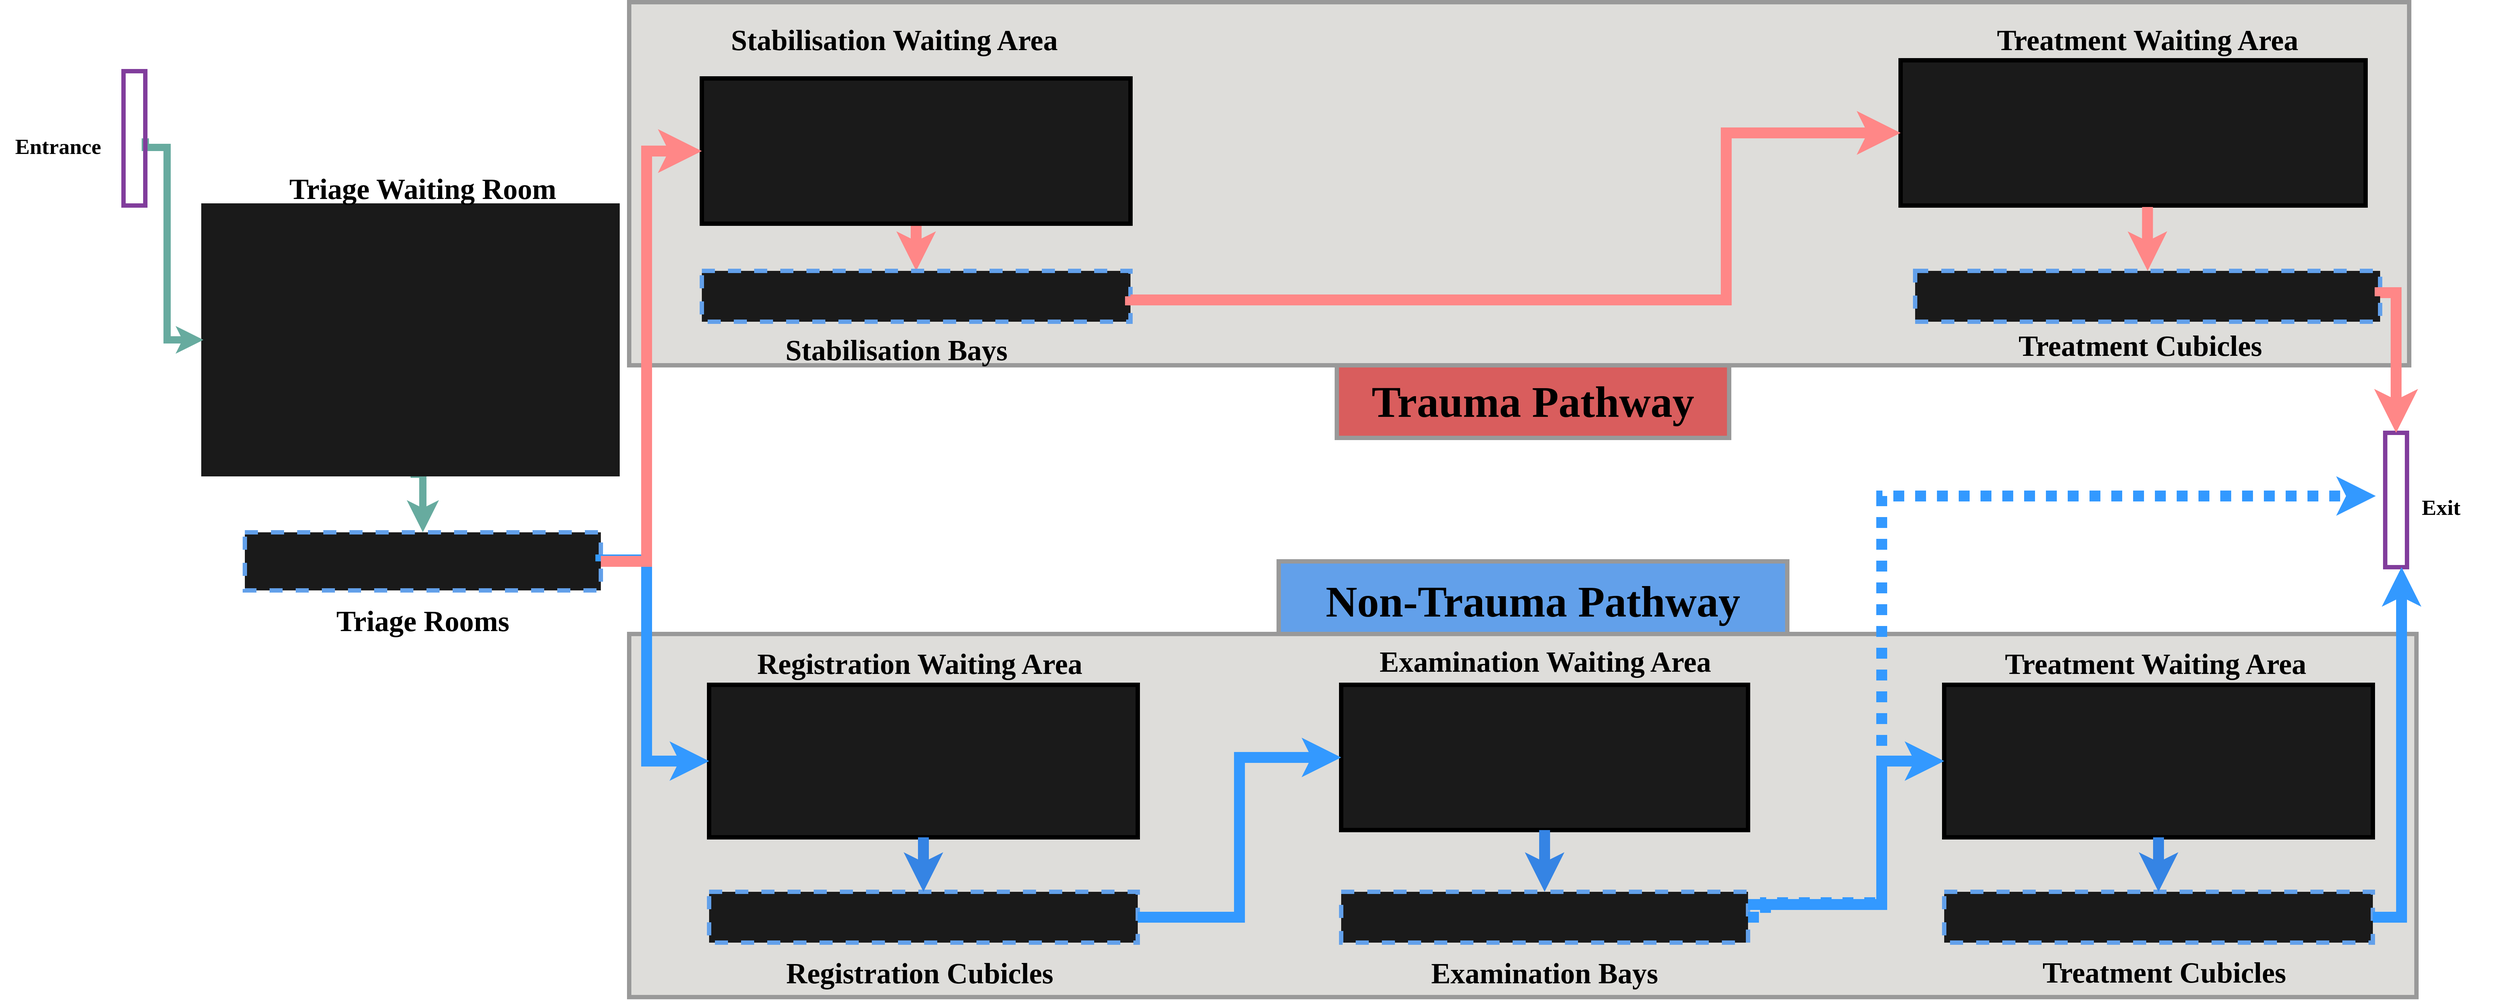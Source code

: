 <mxfile version="22.0.8" type="device">
  <diagram name="Page-1" id="naOOaUHlWIg6g84lMF8M">
    <mxGraphModel dx="4148" dy="2119" grid="1" gridSize="10" guides="1" tooltips="1" connect="1" arrows="1" fold="1" page="1" pageScale="1" pageWidth="600" pageHeight="475" math="0" shadow="0">
      <root>
        <mxCell id="0" />
        <mxCell id="1" parent="0" />
        <mxCell id="oj8sMwRd8QXnQj2qeah--25" value="" style="rounded=0;whiteSpace=wrap;html=1;fillColor=#62a0ea;strokeColor=#999999;strokeWidth=6;" vertex="1" parent="1">
          <mxGeometry x="1760" y="310" width="700" height="100" as="geometry" />
        </mxCell>
        <mxCell id="oj8sMwRd8QXnQj2qeah--24" value="" style="rounded=0;whiteSpace=wrap;html=1;fillColor=#D95D5D;strokeColor=#999999;strokeWidth=6;" vertex="1" parent="1">
          <mxGeometry x="1840" y="40" width="540" height="100" as="geometry" />
        </mxCell>
        <mxCell id="HKGf76yf_YqV7RcBEFJk-47" style="edgeStyle=orthogonalEdgeStyle;rounded=0;orthogonalLoop=1;jettySize=auto;html=1;exitX=0.5;exitY=1;exitDx=0;exitDy=0;strokeWidth=10;strokeColor=#67AB9F;endSize=12;" parent="1" source="HKGf76yf_YqV7RcBEFJk-2" target="HKGf76yf_YqV7RcBEFJk-3" edge="1">
          <mxGeometry relative="1" as="geometry">
            <Array as="points">
              <mxPoint x="582" y="190" />
            </Array>
          </mxGeometry>
        </mxCell>
        <mxCell id="HKGf76yf_YqV7RcBEFJk-2" value="" style="rounded=0;whiteSpace=wrap;html=1;fillColor=#1A1A1A;strokeColor=#191919;strokeWidth=6;" parent="1" vertex="1">
          <mxGeometry x="280" y="-180" width="570" height="370" as="geometry" />
        </mxCell>
        <mxCell id="HKGf76yf_YqV7RcBEFJk-3" value="" style="rounded=0;whiteSpace=wrap;html=1;fillColor=#1A1A1A;strokeColor=#62a0ea;strokeWidth=6;dashed=1;" parent="1" vertex="1">
          <mxGeometry x="337" y="270" width="490" height="80" as="geometry" />
        </mxCell>
        <mxCell id="HKGf76yf_YqV7RcBEFJk-46" style="edgeStyle=orthogonalEdgeStyle;rounded=0;orthogonalLoop=1;jettySize=auto;html=1;exitX=1;exitY=0.5;exitDx=0;exitDy=0;entryX=0;entryY=0.5;entryDx=0;entryDy=0;strokeWidth=10;strokeColor=#67AB9F;" parent="1" source="HKGf76yf_YqV7RcBEFJk-9" target="HKGf76yf_YqV7RcBEFJk-2" edge="1">
          <mxGeometry relative="1" as="geometry">
            <Array as="points">
              <mxPoint x="200" y="-260" />
              <mxPoint x="230" y="-260" />
              <mxPoint x="230" y="5" />
            </Array>
          </mxGeometry>
        </mxCell>
        <mxCell id="HKGf76yf_YqV7RcBEFJk-9" value="" style="rounded=0;whiteSpace=wrap;html=1;fillColor=none;strokeColor=#813d9c;strokeWidth=6;" parent="1" vertex="1">
          <mxGeometry x="170" y="-365" width="30" height="185" as="geometry" />
        </mxCell>
        <mxCell id="HKGf76yf_YqV7RcBEFJk-17" value="&lt;font style=&quot;font-size: 60px;&quot; data-font-src=&quot;https://fonts.googleapis.com/css?family=Lexend&quot; face=&quot;Lexend&quot;&gt;&lt;b style=&quot;font-size: 60px;&quot;&gt;Non-Trauma Pathway&lt;/b&gt;&lt;br style=&quot;font-size: 60px;&quot;&gt;&lt;/font&gt;" style="text;html=1;strokeColor=none;fillColor=none;align=center;verticalAlign=middle;whiteSpace=wrap;rounded=0;fontSize=60;" parent="1" vertex="1">
          <mxGeometry x="1755" y="350" width="710" height="30" as="geometry" />
        </mxCell>
        <mxCell id="HKGf76yf_YqV7RcBEFJk-18" value="&lt;font style=&quot;font-size: 60px;&quot; data-font-src=&quot;https://fonts.googleapis.com/css?family=Lexend&quot;&gt;&lt;b style=&quot;font-size: 60px;&quot;&gt;Trauma Pathway&lt;/b&gt;&lt;br style=&quot;font-size: 60px;&quot;&gt;&lt;/font&gt;" style="text;html=1;strokeColor=none;fillColor=none;align=center;verticalAlign=middle;whiteSpace=wrap;rounded=0;fontSize=60;fontFamily=Lexend;fontSource=https%3A%2F%2Ffonts.googleapis.com%2Fcss%3Ffamily%3DLexend;" parent="1" vertex="1">
          <mxGeometry x="1032" y="75" width="2156" height="30" as="geometry" />
        </mxCell>
        <mxCell id="HKGf76yf_YqV7RcBEFJk-30" value="" style="rounded=0;whiteSpace=wrap;html=1;fillColor=none;strokeColor=#813d9c;strokeWidth=6;" parent="1" vertex="1">
          <mxGeometry x="3283" y="133" width="30" height="185" as="geometry" />
        </mxCell>
        <mxCell id="oj8sMwRd8QXnQj2qeah--5" value="&lt;font style=&quot;font-size: 30px;&quot; face=&quot;Lexend&quot; data-font-src=&quot;https://fonts.googleapis.com/css?family=Lexend&quot;&gt;&lt;b&gt;Exit&lt;/b&gt;&lt;/font&gt;" style="text;html=1;strokeColor=none;fillColor=none;align=center;verticalAlign=middle;whiteSpace=wrap;rounded=0;fontSize=60;" vertex="1" parent="1">
          <mxGeometry x="3280" y="190" width="160" height="70" as="geometry" />
        </mxCell>
        <mxCell id="oj8sMwRd8QXnQj2qeah--6" value="&lt;font size=&quot;1&quot; face=&quot;Lexend&quot;&gt;&lt;b style=&quot;font-size: 30px;&quot;&gt;Entrance&lt;/b&gt;&lt;/font&gt;" style="text;html=1;strokeColor=none;fillColor=none;align=center;verticalAlign=middle;whiteSpace=wrap;rounded=0;fontSize=60;strokeWidth=30;" vertex="1" parent="1">
          <mxGeometry y="-307.5" width="160" height="70" as="geometry" />
        </mxCell>
        <mxCell id="oj8sMwRd8QXnQj2qeah--9" value="&lt;font style=&quot;font-size: 40px;&quot; face=&quot;Lexend&quot;&gt;&lt;b&gt;Triage Waiting Room&lt;br&gt;&lt;/b&gt;&lt;/font&gt;" style="text;html=1;strokeColor=none;fillColor=none;align=center;verticalAlign=middle;whiteSpace=wrap;rounded=0;fontSize=60;" vertex="1" parent="1">
          <mxGeometry x="362" y="-225" width="440" height="30" as="geometry" />
        </mxCell>
        <mxCell id="oj8sMwRd8QXnQj2qeah--10" value="&lt;font style=&quot;font-size: 40px;&quot; face=&quot;Lexend&quot;&gt;&lt;b&gt;Triage Rooms&lt;br&gt;&lt;/b&gt;&lt;/font&gt;" style="text;html=1;strokeColor=none;fillColor=none;align=center;verticalAlign=middle;whiteSpace=wrap;rounded=0;fontSize=60;" vertex="1" parent="1">
          <mxGeometry x="362" y="370" width="440" height="30" as="geometry" />
        </mxCell>
        <mxCell id="oj8sMwRd8QXnQj2qeah--32" value="" style="group" vertex="1" connectable="0" parent="1">
          <mxGeometry x="866" y="410" width="2460" height="500" as="geometry" />
        </mxCell>
        <mxCell id="oj8sMwRd8QXnQj2qeah--4" value="" style="rounded=0;whiteSpace=wrap;html=1;fillColor=#deddda;strokeColor=#999999;strokeWidth=6;labelBackgroundColor=#191919;" vertex="1" parent="oj8sMwRd8QXnQj2qeah--32">
          <mxGeometry width="2460" height="500" as="geometry" />
        </mxCell>
        <mxCell id="HKGf76yf_YqV7RcBEFJk-20" value="" style="rounded=0;whiteSpace=wrap;html=1;fillColor=#1A1A1A;strokeColor=#000000;strokeWidth=6;" parent="oj8sMwRd8QXnQj2qeah--32" vertex="1">
          <mxGeometry x="110" y="70" width="590" height="210" as="geometry" />
        </mxCell>
        <mxCell id="HKGf76yf_YqV7RcBEFJk-21" value="" style="rounded=0;whiteSpace=wrap;html=1;fillColor=#1A1A1A;strokeColor=#62a0ea;strokeWidth=6;dashed=1;" parent="oj8sMwRd8QXnQj2qeah--32" vertex="1">
          <mxGeometry x="110" y="355" width="590" height="70" as="geometry" />
        </mxCell>
        <mxCell id="HKGf76yf_YqV7RcBEFJk-45" style="edgeStyle=orthogonalEdgeStyle;rounded=0;orthogonalLoop=1;jettySize=auto;html=1;exitX=0.5;exitY=1;exitDx=0;exitDy=0;entryX=0.5;entryY=0;entryDx=0;entryDy=0;strokeWidth=15;strokeColor=#3584e4;" parent="oj8sMwRd8QXnQj2qeah--32" source="HKGf76yf_YqV7RcBEFJk-20" target="HKGf76yf_YqV7RcBEFJk-21" edge="1">
          <mxGeometry relative="1" as="geometry" />
        </mxCell>
        <mxCell id="HKGf76yf_YqV7RcBEFJk-22" value="" style="rounded=0;whiteSpace=wrap;html=1;fillColor=#1A1A1A;strokeColor=#000000;strokeWidth=6;" parent="oj8sMwRd8QXnQj2qeah--32" vertex="1">
          <mxGeometry x="980" y="70" width="560" height="200" as="geometry" />
        </mxCell>
        <mxCell id="oj8sMwRd8QXnQj2qeah--26" style="edgeStyle=orthogonalEdgeStyle;rounded=0;orthogonalLoop=1;jettySize=auto;html=1;exitX=1;exitY=0.5;exitDx=0;exitDy=0;entryX=0;entryY=0.5;entryDx=0;entryDy=0;strokeWidth=15;strokeColor=#3399FF;" edge="1" parent="oj8sMwRd8QXnQj2qeah--32" source="HKGf76yf_YqV7RcBEFJk-21" target="HKGf76yf_YqV7RcBEFJk-22">
          <mxGeometry relative="1" as="geometry" />
        </mxCell>
        <mxCell id="HKGf76yf_YqV7RcBEFJk-23" value="" style="rounded=0;whiteSpace=wrap;html=1;fillColor=#1A1A1A;strokeColor=#62a0ea;strokeWidth=6;dashed=1;" parent="oj8sMwRd8QXnQj2qeah--32" vertex="1">
          <mxGeometry x="980" y="355" width="560" height="70" as="geometry" />
        </mxCell>
        <mxCell id="HKGf76yf_YqV7RcBEFJk-43" style="edgeStyle=orthogonalEdgeStyle;rounded=0;orthogonalLoop=1;jettySize=auto;html=1;exitX=0.5;exitY=1;exitDx=0;exitDy=0;entryX=0.5;entryY=0;entryDx=0;entryDy=0;strokeWidth=15;strokeColor=#3584e4;" parent="oj8sMwRd8QXnQj2qeah--32" source="HKGf76yf_YqV7RcBEFJk-22" target="HKGf76yf_YqV7RcBEFJk-23" edge="1">
          <mxGeometry relative="1" as="geometry" />
        </mxCell>
        <mxCell id="HKGf76yf_YqV7RcBEFJk-26" value="" style="rounded=0;whiteSpace=wrap;html=1;fillColor=#1A1A1A;strokeColor=#000000;strokeWidth=6;" parent="oj8sMwRd8QXnQj2qeah--32" vertex="1">
          <mxGeometry x="1810" y="70" width="590" height="210" as="geometry" />
        </mxCell>
        <mxCell id="oj8sMwRd8QXnQj2qeah--28" style="edgeStyle=orthogonalEdgeStyle;rounded=0;orthogonalLoop=1;jettySize=auto;html=1;exitX=1;exitY=0.25;exitDx=0;exitDy=0;entryX=0;entryY=0.5;entryDx=0;entryDy=0;strokeWidth=15;strokeColor=#3399FF;" edge="1" parent="oj8sMwRd8QXnQj2qeah--32" source="HKGf76yf_YqV7RcBEFJk-23" target="HKGf76yf_YqV7RcBEFJk-26">
          <mxGeometry relative="1" as="geometry">
            <Array as="points">
              <mxPoint x="1724" y="373" />
              <mxPoint x="1724" y="175" />
            </Array>
          </mxGeometry>
        </mxCell>
        <mxCell id="HKGf76yf_YqV7RcBEFJk-27" value="" style="rounded=0;whiteSpace=wrap;html=1;fillColor=#1A1A1A;strokeColor=#62a0ea;strokeWidth=6;dashed=1;" parent="oj8sMwRd8QXnQj2qeah--32" vertex="1">
          <mxGeometry x="1810" y="355" width="590" height="70" as="geometry" />
        </mxCell>
        <mxCell id="HKGf76yf_YqV7RcBEFJk-41" style="edgeStyle=orthogonalEdgeStyle;rounded=0;orthogonalLoop=1;jettySize=auto;html=1;exitX=0.5;exitY=1;exitDx=0;exitDy=0;entryX=0.5;entryY=0;entryDx=0;entryDy=0;strokeWidth=15;strokeColor=#3584e4;" parent="oj8sMwRd8QXnQj2qeah--32" source="HKGf76yf_YqV7RcBEFJk-26" target="HKGf76yf_YqV7RcBEFJk-27" edge="1">
          <mxGeometry relative="1" as="geometry" />
        </mxCell>
        <mxCell id="oj8sMwRd8QXnQj2qeah--15" value="&lt;font face=&quot;Lexend&quot; style=&quot;font-size: 40px;&quot;&gt;&lt;b&gt;Registration Cubicles&lt;br&gt;&lt;/b&gt;&lt;/font&gt;" style="text;html=1;strokeColor=none;fillColor=none;align=center;verticalAlign=middle;whiteSpace=wrap;rounded=0;fontSize=60;" vertex="1" parent="oj8sMwRd8QXnQj2qeah--32">
          <mxGeometry x="110" y="445" width="580" height="30" as="geometry" />
        </mxCell>
        <mxCell id="oj8sMwRd8QXnQj2qeah--16" value="&lt;font face=&quot;Lexend&quot; style=&quot;font-size: 40px;&quot;&gt;&lt;b&gt;Examination Bays&lt;br&gt;&lt;/b&gt;&lt;/font&gt;" style="text;html=1;strokeColor=none;fillColor=none;align=center;verticalAlign=middle;whiteSpace=wrap;rounded=0;fontSize=60;" vertex="1" parent="oj8sMwRd8QXnQj2qeah--32">
          <mxGeometry x="970" y="445" width="580" height="30" as="geometry" />
        </mxCell>
        <mxCell id="oj8sMwRd8QXnQj2qeah--17" value="&lt;font face=&quot;Lexend&quot; style=&quot;font-size: 40px;&quot;&gt;&lt;b&gt;Registration Waiting Area&lt;br&gt;&lt;/b&gt;&lt;/font&gt;" style="text;html=1;strokeColor=none;fillColor=none;align=center;verticalAlign=middle;whiteSpace=wrap;rounded=0;fontSize=60;" vertex="1" parent="oj8sMwRd8QXnQj2qeah--32">
          <mxGeometry x="110" y="19" width="580" height="30" as="geometry" />
        </mxCell>
        <mxCell id="oj8sMwRd8QXnQj2qeah--19" value="&lt;font face=&quot;Lexend&quot; style=&quot;font-size: 40px;&quot;&gt;&lt;b&gt;Examination Waiting Area&lt;br&gt;&lt;/b&gt;&lt;/font&gt;" style="text;html=1;strokeColor=none;fillColor=none;align=center;verticalAlign=middle;whiteSpace=wrap;rounded=0;fontSize=60;" vertex="1" parent="oj8sMwRd8QXnQj2qeah--32">
          <mxGeometry x="971" y="16" width="580" height="30" as="geometry" />
        </mxCell>
        <mxCell id="oj8sMwRd8QXnQj2qeah--20" value="&lt;font face=&quot;Lexend&quot; style=&quot;font-size: 40px;&quot;&gt;&lt;b&gt;Treatment Waiting Area&lt;br&gt;&lt;/b&gt;&lt;/font&gt;" style="text;html=1;strokeColor=none;fillColor=none;align=center;verticalAlign=middle;whiteSpace=wrap;rounded=0;fontSize=60;" vertex="1" parent="oj8sMwRd8QXnQj2qeah--32">
          <mxGeometry x="1811" y="19" width="580" height="30" as="geometry" />
        </mxCell>
        <mxCell id="oj8sMwRd8QXnQj2qeah--21" value="&lt;font style=&quot;font-size: 40px;&quot;&gt;&lt;b&gt;Treatment Cubicles&lt;br&gt;&lt;/b&gt;&lt;/font&gt;" style="text;html=1;strokeColor=none;fillColor=none;align=center;verticalAlign=middle;whiteSpace=wrap;rounded=0;fontSize=60;fontFamily=Lexend;fontSource=https%3A%2F%2Ffonts.googleapis.com%2Fcss%3Ffamily%3DLexend;" vertex="1" parent="oj8sMwRd8QXnQj2qeah--32">
          <mxGeometry x="1823" y="438" width="580" height="42" as="geometry" />
        </mxCell>
        <mxCell id="oj8sMwRd8QXnQj2qeah--27" style="edgeStyle=orthogonalEdgeStyle;rounded=0;orthogonalLoop=1;jettySize=auto;html=1;exitX=1;exitY=0.5;exitDx=0;exitDy=0;entryX=0;entryY=0.5;entryDx=0;entryDy=0;strokeWidth=15;strokeColor=#3399FF;" edge="1" parent="1" source="HKGf76yf_YqV7RcBEFJk-3" target="HKGf76yf_YqV7RcBEFJk-20">
          <mxGeometry relative="1" as="geometry">
            <mxPoint x="840" y="307.5" as="sourcePoint" />
            <mxPoint x="1003" y="-297.5" as="targetPoint" />
            <Array as="points">
              <mxPoint x="827" y="308" />
              <mxPoint x="890" y="308" />
              <mxPoint x="890" y="585" />
            </Array>
          </mxGeometry>
        </mxCell>
        <mxCell id="oj8sMwRd8QXnQj2qeah--3" value="" style="rounded=0;whiteSpace=wrap;html=1;fillColor=#DEDDDA;strokeColor=#999999;strokeWidth=6;" vertex="1" parent="1">
          <mxGeometry x="866" y="-460" width="2450" height="500" as="geometry" />
        </mxCell>
        <mxCell id="oj8sMwRd8QXnQj2qeah--33" value="" style="edgeStyle=orthogonalEdgeStyle;rounded=0;orthogonalLoop=1;jettySize=auto;html=1;strokeColor=#FF8787;strokeWidth=15;" edge="1" parent="1" source="HKGf76yf_YqV7RcBEFJk-6" target="HKGf76yf_YqV7RcBEFJk-7">
          <mxGeometry relative="1" as="geometry" />
        </mxCell>
        <mxCell id="HKGf76yf_YqV7RcBEFJk-6" value="" style="rounded=0;whiteSpace=wrap;html=1;fillColor=#1A1A1A;strokeColor=#000000;strokeWidth=6;" parent="1" vertex="1">
          <mxGeometry x="966" y="-355" width="590" height="200" as="geometry" />
        </mxCell>
        <mxCell id="HKGf76yf_YqV7RcBEFJk-7" value="" style="rounded=0;whiteSpace=wrap;html=1;fillColor=#1A1A1A;strokeColor=#62a0ea;strokeWidth=6;dashed=1;" parent="1" vertex="1">
          <mxGeometry x="966" y="-90" width="590" height="70" as="geometry" />
        </mxCell>
        <mxCell id="HKGf76yf_YqV7RcBEFJk-12" value="" style="rounded=0;whiteSpace=wrap;html=1;fillColor=#1A1A1A;strokeColor=#000000;strokeWidth=6;" parent="1" vertex="1">
          <mxGeometry x="2616" y="-380" width="640" height="200" as="geometry" />
        </mxCell>
        <mxCell id="HKGf76yf_YqV7RcBEFJk-37" style="edgeStyle=orthogonalEdgeStyle;rounded=0;orthogonalLoop=1;jettySize=auto;html=1;exitX=1;exitY=0.5;exitDx=0;exitDy=0;entryX=0;entryY=0.5;entryDx=0;entryDy=0;strokeWidth=15;strokeColor=#FF8787;endSize=12;" parent="1" source="HKGf76yf_YqV7RcBEFJk-7" target="HKGf76yf_YqV7RcBEFJk-12" edge="1">
          <mxGeometry relative="1" as="geometry">
            <Array as="points">
              <mxPoint x="1556" y="-50" />
              <mxPoint x="2376" y="-50" />
              <mxPoint x="2376" y="-280" />
            </Array>
          </mxGeometry>
        </mxCell>
        <mxCell id="HKGf76yf_YqV7RcBEFJk-13" value="" style="rounded=0;whiteSpace=wrap;html=1;fillColor=#1A1A1A;strokeColor=#62a0ea;strokeWidth=6;dashed=1;" parent="1" vertex="1">
          <mxGeometry x="2636" y="-90" width="640" height="70" as="geometry" />
        </mxCell>
        <mxCell id="HKGf76yf_YqV7RcBEFJk-38" style="edgeStyle=orthogonalEdgeStyle;rounded=0;orthogonalLoop=1;jettySize=auto;html=1;exitX=0.531;exitY=1.01;exitDx=0;exitDy=0;strokeWidth=15;strokeColor=#FF8787;exitPerimeter=0;" parent="1" source="HKGf76yf_YqV7RcBEFJk-12" target="HKGf76yf_YqV7RcBEFJk-13" edge="1">
          <mxGeometry relative="1" as="geometry" />
        </mxCell>
        <mxCell id="oj8sMwRd8QXnQj2qeah--11" value="&lt;font style=&quot;font-size: 40px;&quot; face=&quot;Lexend&quot;&gt;&lt;b&gt;Stabilisation Waiting Area&lt;br&gt;&lt;/b&gt;&lt;/font&gt;" style="text;html=1;strokeColor=none;fillColor=none;align=center;verticalAlign=middle;whiteSpace=wrap;rounded=0;fontSize=60;" vertex="1" parent="1">
          <mxGeometry x="941" y="-430" width="580" height="30" as="geometry" />
        </mxCell>
        <mxCell id="oj8sMwRd8QXnQj2qeah--12" value="&lt;font style=&quot;font-size: 40px;&quot; face=&quot;Lexend&quot;&gt;&lt;b&gt;Treatment Waiting Area&lt;br&gt;&lt;/b&gt;&lt;/font&gt;" style="text;html=1;strokeColor=none;fillColor=none;align=center;verticalAlign=middle;whiteSpace=wrap;rounded=0;fontSize=60;" vertex="1" parent="1">
          <mxGeometry x="2666" y="-430" width="580" height="30" as="geometry" />
        </mxCell>
        <mxCell id="oj8sMwRd8QXnQj2qeah--14" value="&lt;font face=&quot;Lexend&quot; style=&quot;font-size: 40px;&quot;&gt;&lt;b&gt;Stabilisation Bays&lt;br&gt;&lt;/b&gt;&lt;/font&gt;" style="text;html=1;strokeColor=none;fillColor=none;align=center;verticalAlign=middle;whiteSpace=wrap;rounded=0;fontSize=60;" vertex="1" parent="1">
          <mxGeometry x="944" y="-3" width="580" height="30" as="geometry" />
        </mxCell>
        <mxCell id="oj8sMwRd8QXnQj2qeah--35" value="" style="edgeStyle=orthogonalEdgeStyle;rounded=0;orthogonalLoop=1;jettySize=auto;html=1;exitX=1;exitY=0.5;exitDx=0;exitDy=0;fontColor=#3399FF;strokeWidth=15;strokeColor=#3399FF;dashed=1;dashPattern=1 1;" edge="1" parent="1" source="HKGf76yf_YqV7RcBEFJk-23">
          <mxGeometry relative="1" as="geometry">
            <mxPoint x="2430" y="800" as="sourcePoint" />
            <mxPoint x="3270" y="220" as="targetPoint" />
            <Array as="points">
              <mxPoint x="2430" y="800" />
              <mxPoint x="2430" y="780" />
              <mxPoint x="2590" y="780" />
              <mxPoint x="2590" y="220" />
            </Array>
          </mxGeometry>
        </mxCell>
        <mxCell id="oj8sMwRd8QXnQj2qeah--13" value="&lt;font style=&quot;font-size: 40px;&quot; face=&quot;Lexend&quot;&gt;&lt;b&gt;Treatment Cubicles&lt;br&gt;&lt;/b&gt;&lt;/font&gt;" style="text;html=1;strokeColor=none;fillColor=none;align=center;verticalAlign=middle;whiteSpace=wrap;rounded=0;fontSize=60;" vertex="1" parent="1">
          <mxGeometry x="2656" y="-9" width="580" height="30" as="geometry" />
        </mxCell>
        <mxCell id="HKGf76yf_YqV7RcBEFJk-39" style="edgeStyle=orthogonalEdgeStyle;rounded=0;orthogonalLoop=1;jettySize=auto;html=1;exitX=1;exitY=0.5;exitDx=0;exitDy=0;entryX=0.5;entryY=0;entryDx=0;entryDy=0;strokeWidth=15;strokeColor=#FF8787;endSize=12;" parent="1" source="HKGf76yf_YqV7RcBEFJk-13" target="HKGf76yf_YqV7RcBEFJk-30" edge="1">
          <mxGeometry relative="1" as="geometry">
            <Array as="points">
              <mxPoint x="3276" y="-60" />
              <mxPoint x="3298" y="-60" />
            </Array>
          </mxGeometry>
        </mxCell>
        <mxCell id="oj8sMwRd8QXnQj2qeah--38" style="edgeStyle=orthogonalEdgeStyle;rounded=0;orthogonalLoop=1;jettySize=auto;html=1;exitX=1;exitY=0.5;exitDx=0;exitDy=0;entryX=0.75;entryY=1;entryDx=0;entryDy=0;strokeColor=#3399FF;strokeWidth=15;" edge="1" parent="1" source="HKGf76yf_YqV7RcBEFJk-27" target="HKGf76yf_YqV7RcBEFJk-30">
          <mxGeometry relative="1" as="geometry">
            <Array as="points">
              <mxPoint x="3306" y="800" />
            </Array>
          </mxGeometry>
        </mxCell>
        <mxCell id="HKGf76yf_YqV7RcBEFJk-48" style="edgeStyle=orthogonalEdgeStyle;rounded=0;orthogonalLoop=1;jettySize=auto;html=1;exitX=1;exitY=0.5;exitDx=0;exitDy=0;entryX=0;entryY=0.5;entryDx=0;entryDy=0;strokeWidth=15;strokeColor=#FF8787;endSize=12;" parent="1" source="HKGf76yf_YqV7RcBEFJk-3" target="HKGf76yf_YqV7RcBEFJk-6" edge="1">
          <mxGeometry relative="1" as="geometry">
            <Array as="points">
              <mxPoint x="890" y="310" />
              <mxPoint x="890" y="-255" />
            </Array>
          </mxGeometry>
        </mxCell>
      </root>
    </mxGraphModel>
  </diagram>
</mxfile>
